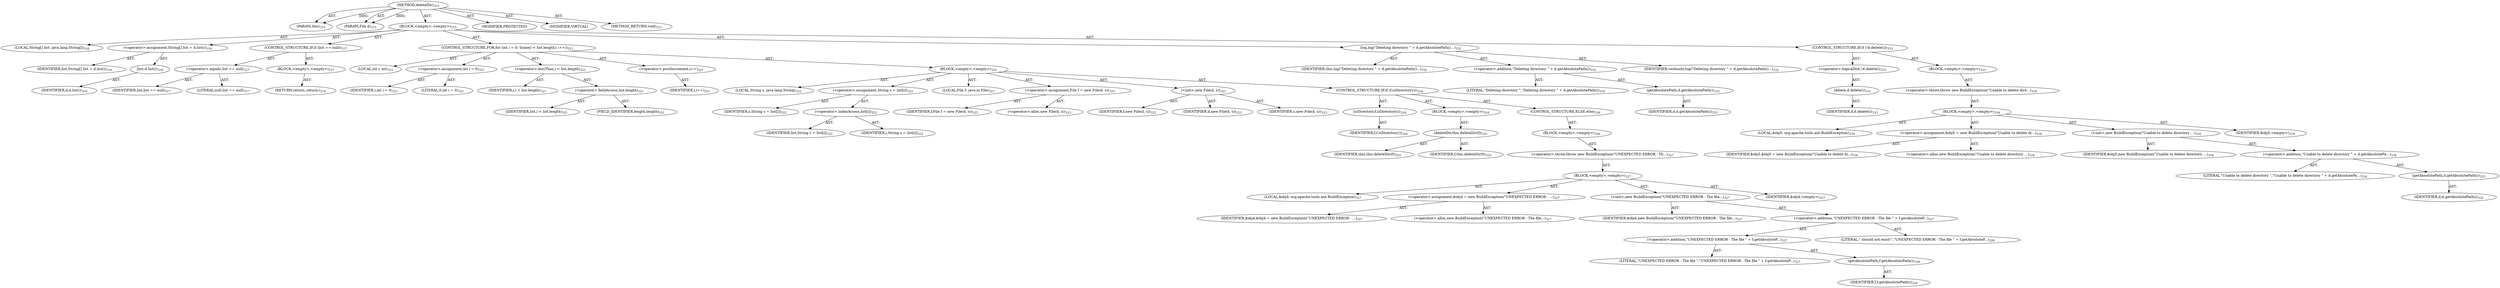 digraph "deleteDir" {  
"111669149701" [label = <(METHOD,deleteDir)<SUB>315</SUB>> ]
"115964116996" [label = <(PARAM,this)<SUB>315</SUB>> ]
"115964117008" [label = <(PARAM,File d)<SUB>315</SUB>> ]
"25769803818" [label = <(BLOCK,&lt;empty&gt;,&lt;empty&gt;)<SUB>315</SUB>> ]
"94489280545" [label = <(LOCAL,String[] list: java.lang.String[])<SUB>316</SUB>> ]
"30064771284" [label = <(&lt;operator&gt;.assignment,String[] list = d.list())<SUB>316</SUB>> ]
"68719476948" [label = <(IDENTIFIER,list,String[] list = d.list())<SUB>316</SUB>> ]
"30064771285" [label = <(list,d.list())<SUB>316</SUB>> ]
"68719476949" [label = <(IDENTIFIER,d,d.list())<SUB>316</SUB>> ]
"47244640291" [label = <(CONTROL_STRUCTURE,IF,if (list == null))<SUB>317</SUB>> ]
"30064771286" [label = <(&lt;operator&gt;.equals,list == null)<SUB>317</SUB>> ]
"68719476950" [label = <(IDENTIFIER,list,list == null)<SUB>317</SUB>> ]
"90194313268" [label = <(LITERAL,null,list == null)<SUB>317</SUB>> ]
"25769803819" [label = <(BLOCK,&lt;empty&gt;,&lt;empty&gt;)<SUB>317</SUB>> ]
"146028888068" [label = <(RETURN,return;,return;)<SUB>318</SUB>> ]
"47244640292" [label = <(CONTROL_STRUCTURE,FOR,for (int i = 0; Some(i &lt; list.length); i++))<SUB>321</SUB>> ]
"94489280546" [label = <(LOCAL,int i: int)<SUB>321</SUB>> ]
"30064771287" [label = <(&lt;operator&gt;.assignment,int i = 0)<SUB>321</SUB>> ]
"68719476951" [label = <(IDENTIFIER,i,int i = 0)<SUB>321</SUB>> ]
"90194313269" [label = <(LITERAL,0,int i = 0)<SUB>321</SUB>> ]
"30064771288" [label = <(&lt;operator&gt;.lessThan,i &lt; list.length)<SUB>321</SUB>> ]
"68719476952" [label = <(IDENTIFIER,i,i &lt; list.length)<SUB>321</SUB>> ]
"30064771289" [label = <(&lt;operator&gt;.fieldAccess,list.length)<SUB>321</SUB>> ]
"68719476953" [label = <(IDENTIFIER,list,i &lt; list.length)<SUB>321</SUB>> ]
"55834574853" [label = <(FIELD_IDENTIFIER,length,length)<SUB>321</SUB>> ]
"30064771290" [label = <(&lt;operator&gt;.postIncrement,i++)<SUB>321</SUB>> ]
"68719476954" [label = <(IDENTIFIER,i,i++)<SUB>321</SUB>> ]
"25769803820" [label = <(BLOCK,&lt;empty&gt;,&lt;empty&gt;)<SUB>321</SUB>> ]
"94489280547" [label = <(LOCAL,String s: java.lang.String)<SUB>322</SUB>> ]
"30064771291" [label = <(&lt;operator&gt;.assignment,String s = list[i])<SUB>322</SUB>> ]
"68719476955" [label = <(IDENTIFIER,s,String s = list[i])<SUB>322</SUB>> ]
"30064771292" [label = <(&lt;operator&gt;.indexAccess,list[i])<SUB>322</SUB>> ]
"68719476956" [label = <(IDENTIFIER,list,String s = list[i])<SUB>322</SUB>> ]
"68719476957" [label = <(IDENTIFIER,i,String s = list[i])<SUB>322</SUB>> ]
"94489280548" [label = <(LOCAL,File f: java.io.File)<SUB>323</SUB>> ]
"30064771293" [label = <(&lt;operator&gt;.assignment,File f = new File(d, s))<SUB>323</SUB>> ]
"68719476958" [label = <(IDENTIFIER,f,File f = new File(d, s))<SUB>323</SUB>> ]
"30064771294" [label = <(&lt;operator&gt;.alloc,new File(d, s))<SUB>323</SUB>> ]
"30064771295" [label = <(&lt;init&gt;,new File(d, s))<SUB>323</SUB>> ]
"68719476959" [label = <(IDENTIFIER,f,new File(d, s))<SUB>323</SUB>> ]
"68719476960" [label = <(IDENTIFIER,d,new File(d, s))<SUB>323</SUB>> ]
"68719476961" [label = <(IDENTIFIER,s,new File(d, s))<SUB>323</SUB>> ]
"47244640293" [label = <(CONTROL_STRUCTURE,IF,if (f.isDirectory()))<SUB>324</SUB>> ]
"30064771296" [label = <(isDirectory,f.isDirectory())<SUB>324</SUB>> ]
"68719476962" [label = <(IDENTIFIER,f,f.isDirectory())<SUB>324</SUB>> ]
"25769803821" [label = <(BLOCK,&lt;empty&gt;,&lt;empty&gt;)<SUB>324</SUB>> ]
"30064771297" [label = <(deleteDir,this.deleteDir(f))<SUB>325</SUB>> ]
"68719476763" [label = <(IDENTIFIER,this,this.deleteDir(f))<SUB>325</SUB>> ]
"68719476963" [label = <(IDENTIFIER,f,this.deleteDir(f))<SUB>325</SUB>> ]
"47244640294" [label = <(CONTROL_STRUCTURE,ELSE,else)<SUB>326</SUB>> ]
"25769803822" [label = <(BLOCK,&lt;empty&gt;,&lt;empty&gt;)<SUB>326</SUB>> ]
"30064771298" [label = <(&lt;operator&gt;.throw,throw new BuildException(&quot;UNEXPECTED ERROR - Th...)<SUB>327</SUB>> ]
"25769803823" [label = <(BLOCK,&lt;empty&gt;,&lt;empty&gt;)<SUB>327</SUB>> ]
"94489280549" [label = <(LOCAL,$obj4: org.apache.tools.ant.BuildException)<SUB>327</SUB>> ]
"30064771299" [label = <(&lt;operator&gt;.assignment,$obj4 = new BuildException(&quot;UNEXPECTED ERROR - ...)<SUB>327</SUB>> ]
"68719476964" [label = <(IDENTIFIER,$obj4,$obj4 = new BuildException(&quot;UNEXPECTED ERROR - ...)<SUB>327</SUB>> ]
"30064771300" [label = <(&lt;operator&gt;.alloc,new BuildException(&quot;UNEXPECTED ERROR - The file...)<SUB>327</SUB>> ]
"30064771301" [label = <(&lt;init&gt;,new BuildException(&quot;UNEXPECTED ERROR - The file...)<SUB>327</SUB>> ]
"68719476965" [label = <(IDENTIFIER,$obj4,new BuildException(&quot;UNEXPECTED ERROR - The file...)<SUB>327</SUB>> ]
"30064771302" [label = <(&lt;operator&gt;.addition,&quot;UNEXPECTED ERROR - The file &quot; + f.getAbsoluteP...)<SUB>327</SUB>> ]
"30064771303" [label = <(&lt;operator&gt;.addition,&quot;UNEXPECTED ERROR - The file &quot; + f.getAbsoluteP...)<SUB>327</SUB>> ]
"90194313270" [label = <(LITERAL,&quot;UNEXPECTED ERROR - The file &quot;,&quot;UNEXPECTED ERROR - The file &quot; + f.getAbsoluteP...)<SUB>327</SUB>> ]
"30064771304" [label = <(getAbsolutePath,f.getAbsolutePath())<SUB>328</SUB>> ]
"68719476966" [label = <(IDENTIFIER,f,f.getAbsolutePath())<SUB>328</SUB>> ]
"90194313271" [label = <(LITERAL,&quot; should not exist!&quot;,&quot;UNEXPECTED ERROR - The file &quot; + f.getAbsoluteP...)<SUB>329</SUB>> ]
"68719476967" [label = <(IDENTIFIER,$obj4,&lt;empty&gt;)<SUB>327</SUB>> ]
"30064771305" [label = <(log,log(&quot;Deleting directory &quot; + d.getAbsolutePath()...)<SUB>332</SUB>> ]
"68719476764" [label = <(IDENTIFIER,this,log(&quot;Deleting directory &quot; + d.getAbsolutePath()...)<SUB>332</SUB>> ]
"30064771306" [label = <(&lt;operator&gt;.addition,&quot;Deleting directory &quot; + d.getAbsolutePath())<SUB>332</SUB>> ]
"90194313272" [label = <(LITERAL,&quot;Deleting directory &quot;,&quot;Deleting directory &quot; + d.getAbsolutePath())<SUB>332</SUB>> ]
"30064771307" [label = <(getAbsolutePath,d.getAbsolutePath())<SUB>332</SUB>> ]
"68719476968" [label = <(IDENTIFIER,d,d.getAbsolutePath())<SUB>332</SUB>> ]
"68719476969" [label = <(IDENTIFIER,verbosity,log(&quot;Deleting directory &quot; + d.getAbsolutePath()...)<SUB>332</SUB>> ]
"47244640295" [label = <(CONTROL_STRUCTURE,IF,if (!d.delete()))<SUB>333</SUB>> ]
"30064771308" [label = <(&lt;operator&gt;.logicalNot,!d.delete())<SUB>333</SUB>> ]
"30064771309" [label = <(delete,d.delete())<SUB>333</SUB>> ]
"68719476970" [label = <(IDENTIFIER,d,d.delete())<SUB>333</SUB>> ]
"25769803824" [label = <(BLOCK,&lt;empty&gt;,&lt;empty&gt;)<SUB>333</SUB>> ]
"30064771310" [label = <(&lt;operator&gt;.throw,throw new BuildException(&quot;Unable to delete dire...)<SUB>334</SUB>> ]
"25769803825" [label = <(BLOCK,&lt;empty&gt;,&lt;empty&gt;)<SUB>334</SUB>> ]
"94489280550" [label = <(LOCAL,$obj5: org.apache.tools.ant.BuildException)<SUB>334</SUB>> ]
"30064771311" [label = <(&lt;operator&gt;.assignment,$obj5 = new BuildException(&quot;Unable to delete di...)<SUB>334</SUB>> ]
"68719476971" [label = <(IDENTIFIER,$obj5,$obj5 = new BuildException(&quot;Unable to delete di...)<SUB>334</SUB>> ]
"30064771312" [label = <(&lt;operator&gt;.alloc,new BuildException(&quot;Unable to delete directory ...)<SUB>334</SUB>> ]
"30064771313" [label = <(&lt;init&gt;,new BuildException(&quot;Unable to delete directory ...)<SUB>334</SUB>> ]
"68719476972" [label = <(IDENTIFIER,$obj5,new BuildException(&quot;Unable to delete directory ...)<SUB>334</SUB>> ]
"30064771314" [label = <(&lt;operator&gt;.addition,&quot;Unable to delete directory &quot; + d.getAbsolutePa...)<SUB>334</SUB>> ]
"90194313273" [label = <(LITERAL,&quot;Unable to delete directory &quot;,&quot;Unable to delete directory &quot; + d.getAbsolutePa...)<SUB>334</SUB>> ]
"30064771315" [label = <(getAbsolutePath,d.getAbsolutePath())<SUB>335</SUB>> ]
"68719476973" [label = <(IDENTIFIER,d,d.getAbsolutePath())<SUB>335</SUB>> ]
"68719476974" [label = <(IDENTIFIER,$obj5,&lt;empty&gt;)<SUB>334</SUB>> ]
"133143986186" [label = <(MODIFIER,PROTECTED)> ]
"133143986187" [label = <(MODIFIER,VIRTUAL)> ]
"128849018885" [label = <(METHOD_RETURN,void)<SUB>315</SUB>> ]
  "111669149701" -> "115964116996"  [ label = "AST: "] 
  "111669149701" -> "115964117008"  [ label = "AST: "] 
  "111669149701" -> "25769803818"  [ label = "AST: "] 
  "111669149701" -> "133143986186"  [ label = "AST: "] 
  "111669149701" -> "133143986187"  [ label = "AST: "] 
  "111669149701" -> "128849018885"  [ label = "AST: "] 
  "25769803818" -> "94489280545"  [ label = "AST: "] 
  "25769803818" -> "30064771284"  [ label = "AST: "] 
  "25769803818" -> "47244640291"  [ label = "AST: "] 
  "25769803818" -> "47244640292"  [ label = "AST: "] 
  "25769803818" -> "30064771305"  [ label = "AST: "] 
  "25769803818" -> "47244640295"  [ label = "AST: "] 
  "30064771284" -> "68719476948"  [ label = "AST: "] 
  "30064771284" -> "30064771285"  [ label = "AST: "] 
  "30064771285" -> "68719476949"  [ label = "AST: "] 
  "47244640291" -> "30064771286"  [ label = "AST: "] 
  "47244640291" -> "25769803819"  [ label = "AST: "] 
  "30064771286" -> "68719476950"  [ label = "AST: "] 
  "30064771286" -> "90194313268"  [ label = "AST: "] 
  "25769803819" -> "146028888068"  [ label = "AST: "] 
  "47244640292" -> "94489280546"  [ label = "AST: "] 
  "47244640292" -> "30064771287"  [ label = "AST: "] 
  "47244640292" -> "30064771288"  [ label = "AST: "] 
  "47244640292" -> "30064771290"  [ label = "AST: "] 
  "47244640292" -> "25769803820"  [ label = "AST: "] 
  "30064771287" -> "68719476951"  [ label = "AST: "] 
  "30064771287" -> "90194313269"  [ label = "AST: "] 
  "30064771288" -> "68719476952"  [ label = "AST: "] 
  "30064771288" -> "30064771289"  [ label = "AST: "] 
  "30064771289" -> "68719476953"  [ label = "AST: "] 
  "30064771289" -> "55834574853"  [ label = "AST: "] 
  "30064771290" -> "68719476954"  [ label = "AST: "] 
  "25769803820" -> "94489280547"  [ label = "AST: "] 
  "25769803820" -> "30064771291"  [ label = "AST: "] 
  "25769803820" -> "94489280548"  [ label = "AST: "] 
  "25769803820" -> "30064771293"  [ label = "AST: "] 
  "25769803820" -> "30064771295"  [ label = "AST: "] 
  "25769803820" -> "47244640293"  [ label = "AST: "] 
  "30064771291" -> "68719476955"  [ label = "AST: "] 
  "30064771291" -> "30064771292"  [ label = "AST: "] 
  "30064771292" -> "68719476956"  [ label = "AST: "] 
  "30064771292" -> "68719476957"  [ label = "AST: "] 
  "30064771293" -> "68719476958"  [ label = "AST: "] 
  "30064771293" -> "30064771294"  [ label = "AST: "] 
  "30064771295" -> "68719476959"  [ label = "AST: "] 
  "30064771295" -> "68719476960"  [ label = "AST: "] 
  "30064771295" -> "68719476961"  [ label = "AST: "] 
  "47244640293" -> "30064771296"  [ label = "AST: "] 
  "47244640293" -> "25769803821"  [ label = "AST: "] 
  "47244640293" -> "47244640294"  [ label = "AST: "] 
  "30064771296" -> "68719476962"  [ label = "AST: "] 
  "25769803821" -> "30064771297"  [ label = "AST: "] 
  "30064771297" -> "68719476763"  [ label = "AST: "] 
  "30064771297" -> "68719476963"  [ label = "AST: "] 
  "47244640294" -> "25769803822"  [ label = "AST: "] 
  "25769803822" -> "30064771298"  [ label = "AST: "] 
  "30064771298" -> "25769803823"  [ label = "AST: "] 
  "25769803823" -> "94489280549"  [ label = "AST: "] 
  "25769803823" -> "30064771299"  [ label = "AST: "] 
  "25769803823" -> "30064771301"  [ label = "AST: "] 
  "25769803823" -> "68719476967"  [ label = "AST: "] 
  "30064771299" -> "68719476964"  [ label = "AST: "] 
  "30064771299" -> "30064771300"  [ label = "AST: "] 
  "30064771301" -> "68719476965"  [ label = "AST: "] 
  "30064771301" -> "30064771302"  [ label = "AST: "] 
  "30064771302" -> "30064771303"  [ label = "AST: "] 
  "30064771302" -> "90194313271"  [ label = "AST: "] 
  "30064771303" -> "90194313270"  [ label = "AST: "] 
  "30064771303" -> "30064771304"  [ label = "AST: "] 
  "30064771304" -> "68719476966"  [ label = "AST: "] 
  "30064771305" -> "68719476764"  [ label = "AST: "] 
  "30064771305" -> "30064771306"  [ label = "AST: "] 
  "30064771305" -> "68719476969"  [ label = "AST: "] 
  "30064771306" -> "90194313272"  [ label = "AST: "] 
  "30064771306" -> "30064771307"  [ label = "AST: "] 
  "30064771307" -> "68719476968"  [ label = "AST: "] 
  "47244640295" -> "30064771308"  [ label = "AST: "] 
  "47244640295" -> "25769803824"  [ label = "AST: "] 
  "30064771308" -> "30064771309"  [ label = "AST: "] 
  "30064771309" -> "68719476970"  [ label = "AST: "] 
  "25769803824" -> "30064771310"  [ label = "AST: "] 
  "30064771310" -> "25769803825"  [ label = "AST: "] 
  "25769803825" -> "94489280550"  [ label = "AST: "] 
  "25769803825" -> "30064771311"  [ label = "AST: "] 
  "25769803825" -> "30064771313"  [ label = "AST: "] 
  "25769803825" -> "68719476974"  [ label = "AST: "] 
  "30064771311" -> "68719476971"  [ label = "AST: "] 
  "30064771311" -> "30064771312"  [ label = "AST: "] 
  "30064771313" -> "68719476972"  [ label = "AST: "] 
  "30064771313" -> "30064771314"  [ label = "AST: "] 
  "30064771314" -> "90194313273"  [ label = "AST: "] 
  "30064771314" -> "30064771315"  [ label = "AST: "] 
  "30064771315" -> "68719476973"  [ label = "AST: "] 
  "111669149701" -> "115964116996"  [ label = "DDG: "] 
  "111669149701" -> "115964117008"  [ label = "DDG: "] 
}
